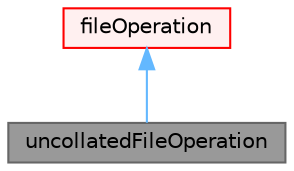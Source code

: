 digraph "uncollatedFileOperation"
{
 // LATEX_PDF_SIZE
  bgcolor="transparent";
  edge [fontname=Helvetica,fontsize=10,labelfontname=Helvetica,labelfontsize=10];
  node [fontname=Helvetica,fontsize=10,shape=box,height=0.2,width=0.4];
  Node1 [id="Node000001",label="uncollatedFileOperation",height=0.2,width=0.4,color="gray40", fillcolor="grey60", style="filled", fontcolor="black",tooltip="fileOperation that assumes file operations are local."];
  Node2 -> Node1 [id="edge1_Node000001_Node000002",dir="back",color="steelblue1",style="solid",tooltip=" "];
  Node2 [id="Node000002",label="fileOperation",height=0.2,width=0.4,color="red", fillcolor="#FFF0F0", style="filled",URL="$classFoam_1_1fileOperation.html",tooltip="An encapsulation of filesystem-related operations."];
}
